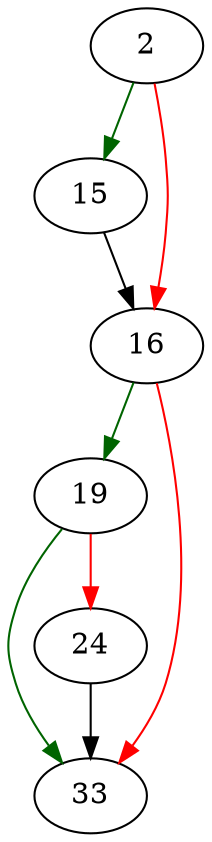 strict digraph "sqlite3PagerSync" {
	// Node definitions.
	2 [entry=true];
	15;
	16;
	19;
	33;
	24;

	// Edge definitions.
	2 -> 15 [
		color=darkgreen
		cond=true
	];
	2 -> 16 [
		color=red
		cond=false
	];
	15 -> 16;
	16 -> 19 [
		color=darkgreen
		cond=true
	];
	16 -> 33 [
		color=red
		cond=false
	];
	19 -> 33 [
		color=darkgreen
		cond=true
	];
	19 -> 24 [
		color=red
		cond=false
	];
	24 -> 33;
}